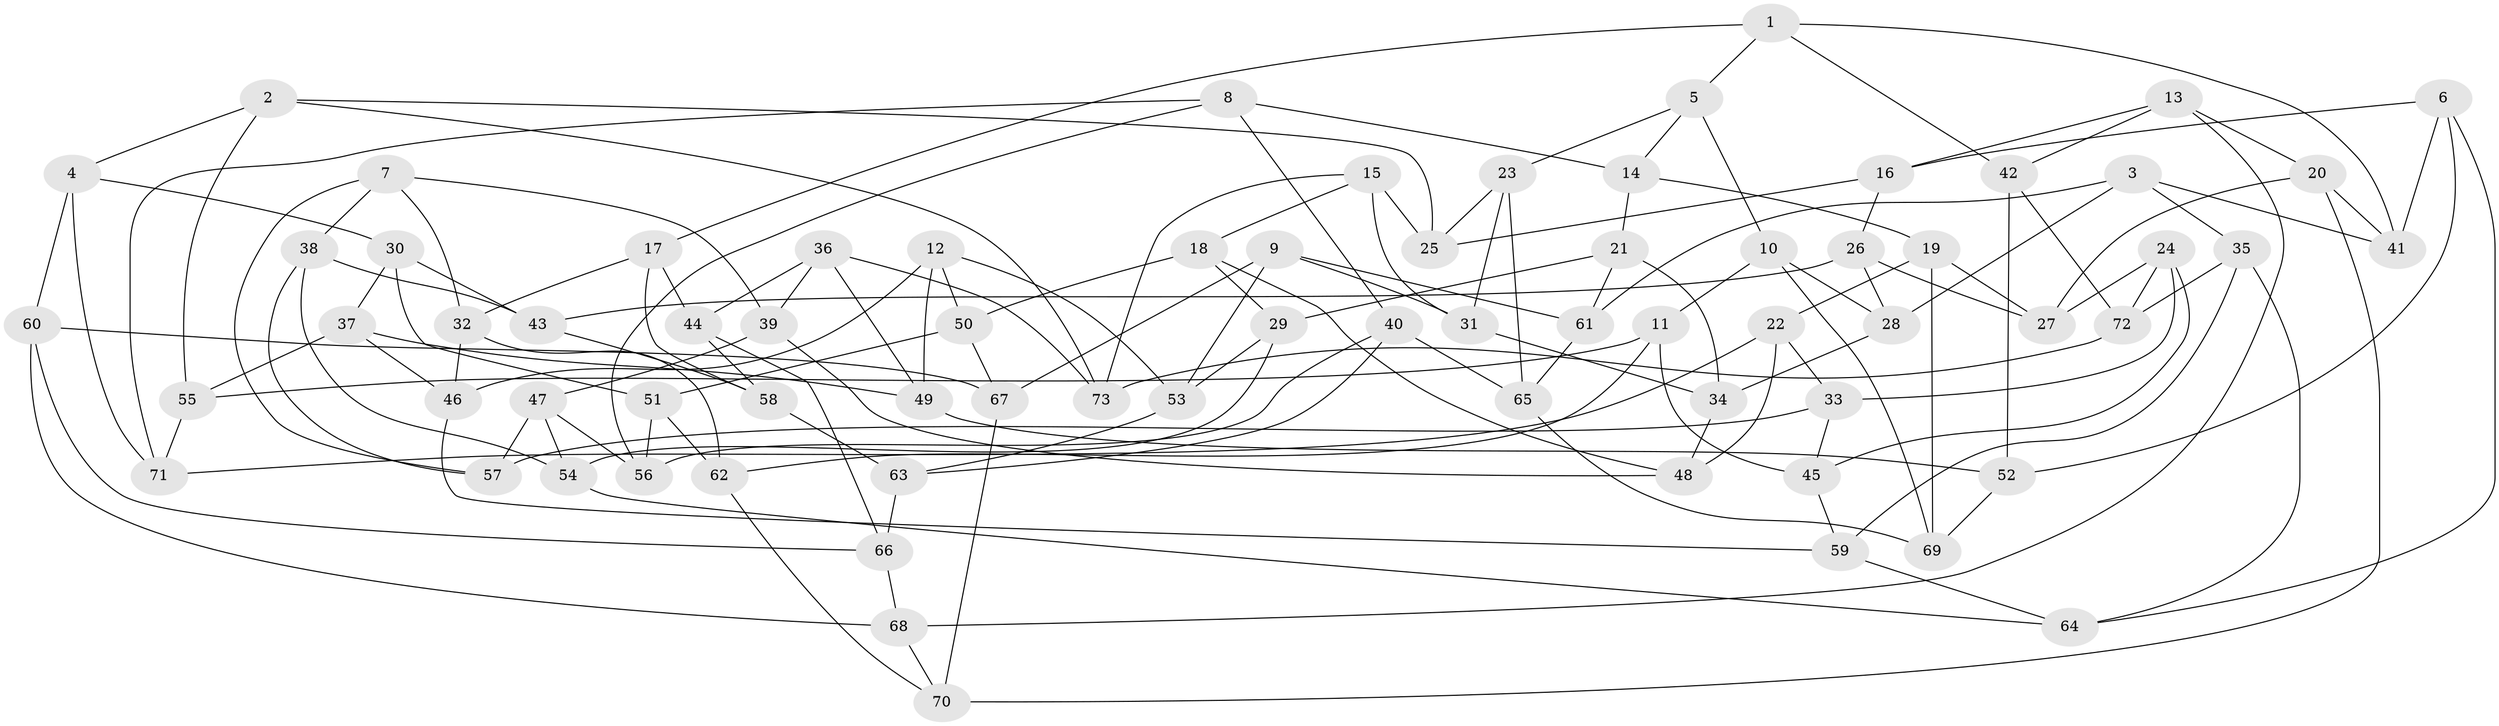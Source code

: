 // coarse degree distribution, {4: 0.2413793103448276, 5: 0.20689655172413793, 3: 0.27586206896551724, 6: 0.10344827586206896, 2: 0.06896551724137931, 9: 0.034482758620689655, 8: 0.034482758620689655, 13: 0.034482758620689655}
// Generated by graph-tools (version 1.1) at 2025/02/03/04/25 22:02:58]
// undirected, 73 vertices, 146 edges
graph export_dot {
graph [start="1"]
  node [color=gray90,style=filled];
  1;
  2;
  3;
  4;
  5;
  6;
  7;
  8;
  9;
  10;
  11;
  12;
  13;
  14;
  15;
  16;
  17;
  18;
  19;
  20;
  21;
  22;
  23;
  24;
  25;
  26;
  27;
  28;
  29;
  30;
  31;
  32;
  33;
  34;
  35;
  36;
  37;
  38;
  39;
  40;
  41;
  42;
  43;
  44;
  45;
  46;
  47;
  48;
  49;
  50;
  51;
  52;
  53;
  54;
  55;
  56;
  57;
  58;
  59;
  60;
  61;
  62;
  63;
  64;
  65;
  66;
  67;
  68;
  69;
  70;
  71;
  72;
  73;
  1 -- 41;
  1 -- 42;
  1 -- 5;
  1 -- 17;
  2 -- 73;
  2 -- 55;
  2 -- 4;
  2 -- 25;
  3 -- 35;
  3 -- 61;
  3 -- 41;
  3 -- 28;
  4 -- 71;
  4 -- 30;
  4 -- 60;
  5 -- 10;
  5 -- 23;
  5 -- 14;
  6 -- 64;
  6 -- 52;
  6 -- 16;
  6 -- 41;
  7 -- 39;
  7 -- 57;
  7 -- 32;
  7 -- 38;
  8 -- 71;
  8 -- 56;
  8 -- 40;
  8 -- 14;
  9 -- 61;
  9 -- 53;
  9 -- 67;
  9 -- 31;
  10 -- 11;
  10 -- 69;
  10 -- 28;
  11 -- 62;
  11 -- 55;
  11 -- 45;
  12 -- 46;
  12 -- 50;
  12 -- 49;
  12 -- 53;
  13 -- 16;
  13 -- 68;
  13 -- 42;
  13 -- 20;
  14 -- 21;
  14 -- 19;
  15 -- 73;
  15 -- 31;
  15 -- 25;
  15 -- 18;
  16 -- 25;
  16 -- 26;
  17 -- 44;
  17 -- 58;
  17 -- 32;
  18 -- 48;
  18 -- 50;
  18 -- 29;
  19 -- 27;
  19 -- 69;
  19 -- 22;
  20 -- 27;
  20 -- 70;
  20 -- 41;
  21 -- 34;
  21 -- 61;
  21 -- 29;
  22 -- 48;
  22 -- 33;
  22 -- 71;
  23 -- 25;
  23 -- 65;
  23 -- 31;
  24 -- 33;
  24 -- 72;
  24 -- 27;
  24 -- 45;
  26 -- 28;
  26 -- 43;
  26 -- 27;
  28 -- 34;
  29 -- 53;
  29 -- 54;
  30 -- 43;
  30 -- 51;
  30 -- 37;
  31 -- 34;
  32 -- 62;
  32 -- 46;
  33 -- 45;
  33 -- 57;
  34 -- 48;
  35 -- 64;
  35 -- 72;
  35 -- 59;
  36 -- 39;
  36 -- 49;
  36 -- 44;
  36 -- 73;
  37 -- 49;
  37 -- 46;
  37 -- 55;
  38 -- 43;
  38 -- 57;
  38 -- 54;
  39 -- 48;
  39 -- 47;
  40 -- 63;
  40 -- 65;
  40 -- 56;
  42 -- 52;
  42 -- 72;
  43 -- 58;
  44 -- 58;
  44 -- 66;
  45 -- 59;
  46 -- 59;
  47 -- 57;
  47 -- 56;
  47 -- 54;
  49 -- 52;
  50 -- 67;
  50 -- 51;
  51 -- 62;
  51 -- 56;
  52 -- 69;
  53 -- 63;
  54 -- 64;
  55 -- 71;
  58 -- 63;
  59 -- 64;
  60 -- 67;
  60 -- 66;
  60 -- 68;
  61 -- 65;
  62 -- 70;
  63 -- 66;
  65 -- 69;
  66 -- 68;
  67 -- 70;
  68 -- 70;
  72 -- 73;
}
